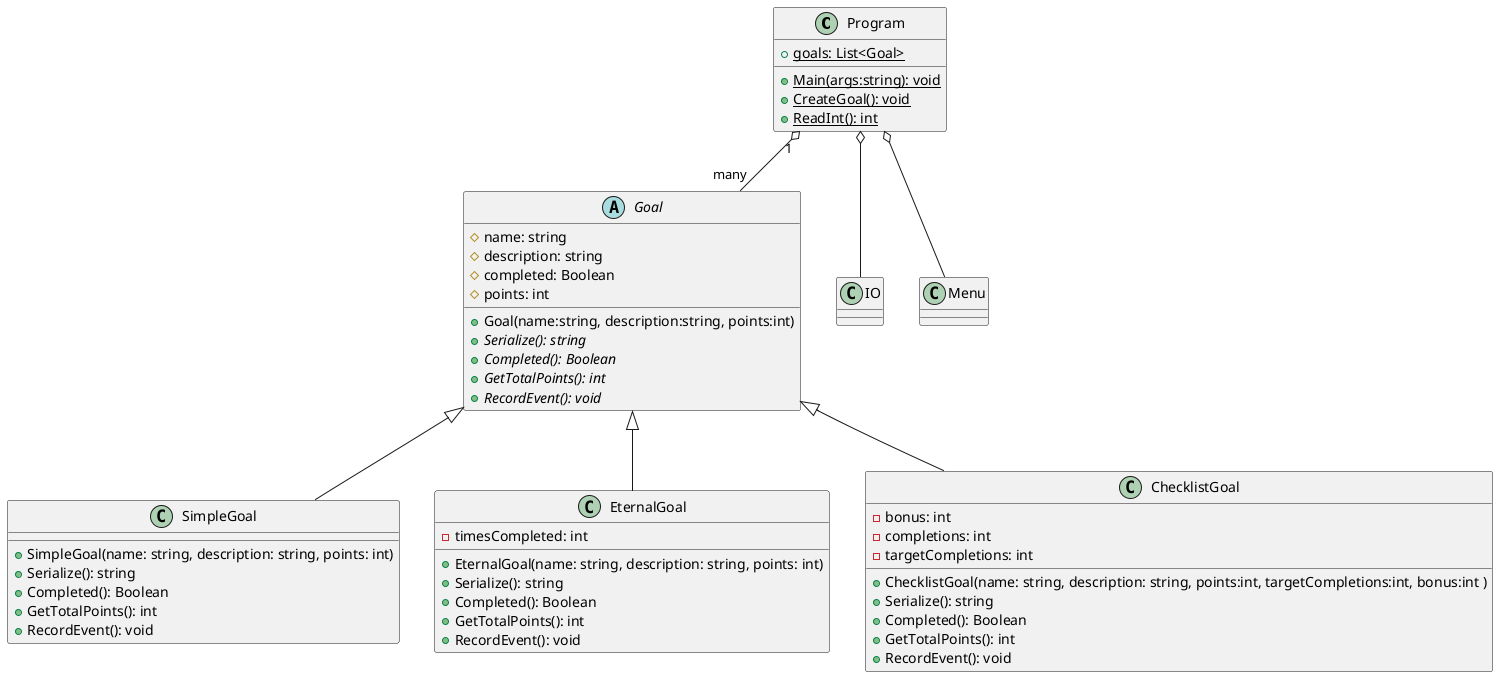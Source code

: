 @startuml Eternal Quest
static class Program {
    +{static} goals: List<Goal>
    +{static} Main(args:string): void
    +{static} CreateGoal(): void
    +{static} ReadInt(): int
}
abstract class Goal {
    #name: string
    #description: string
    #completed: Boolean
    #points: int
    +Goal(name:string, description:string, points:int)
    +{abstract} Serialize(): string
    +{abstract} Completed(): Boolean
    +{abstract} GetTotalPoints(): int
    +{abstract} RecordEvent(): void
}
class SimpleGoal {
    +SimpleGoal(name: string, description: string, points: int)
    +Serialize(): string
    +Completed(): Boolean
    +GetTotalPoints(): int
    +RecordEvent(): void
}
class EternalGoal {
    -timesCompleted: int
    +EternalGoal(name: string, description: string, points: int)
    +Serialize(): string
    +Completed(): Boolean
    +GetTotalPoints(): int
    +RecordEvent(): void
}
class ChecklistGoal {
    -bonus: int
    -completions: int
    -targetCompletions: int
    +ChecklistGoal(name: string, description: string, points:int, targetCompletions:int, bonus:int )
    +Serialize(): string
    +Completed(): Boolean
    +GetTotalPoints(): int
    +RecordEvent(): void
}
class IO {

}
class Menu {

}

Goal <|-- SimpleGoal
Goal <|-- EternalGoal
Goal <|-- ChecklistGoal
Program o-- IO
Program o-- Menu

Program "1" o-- "many" Goal
